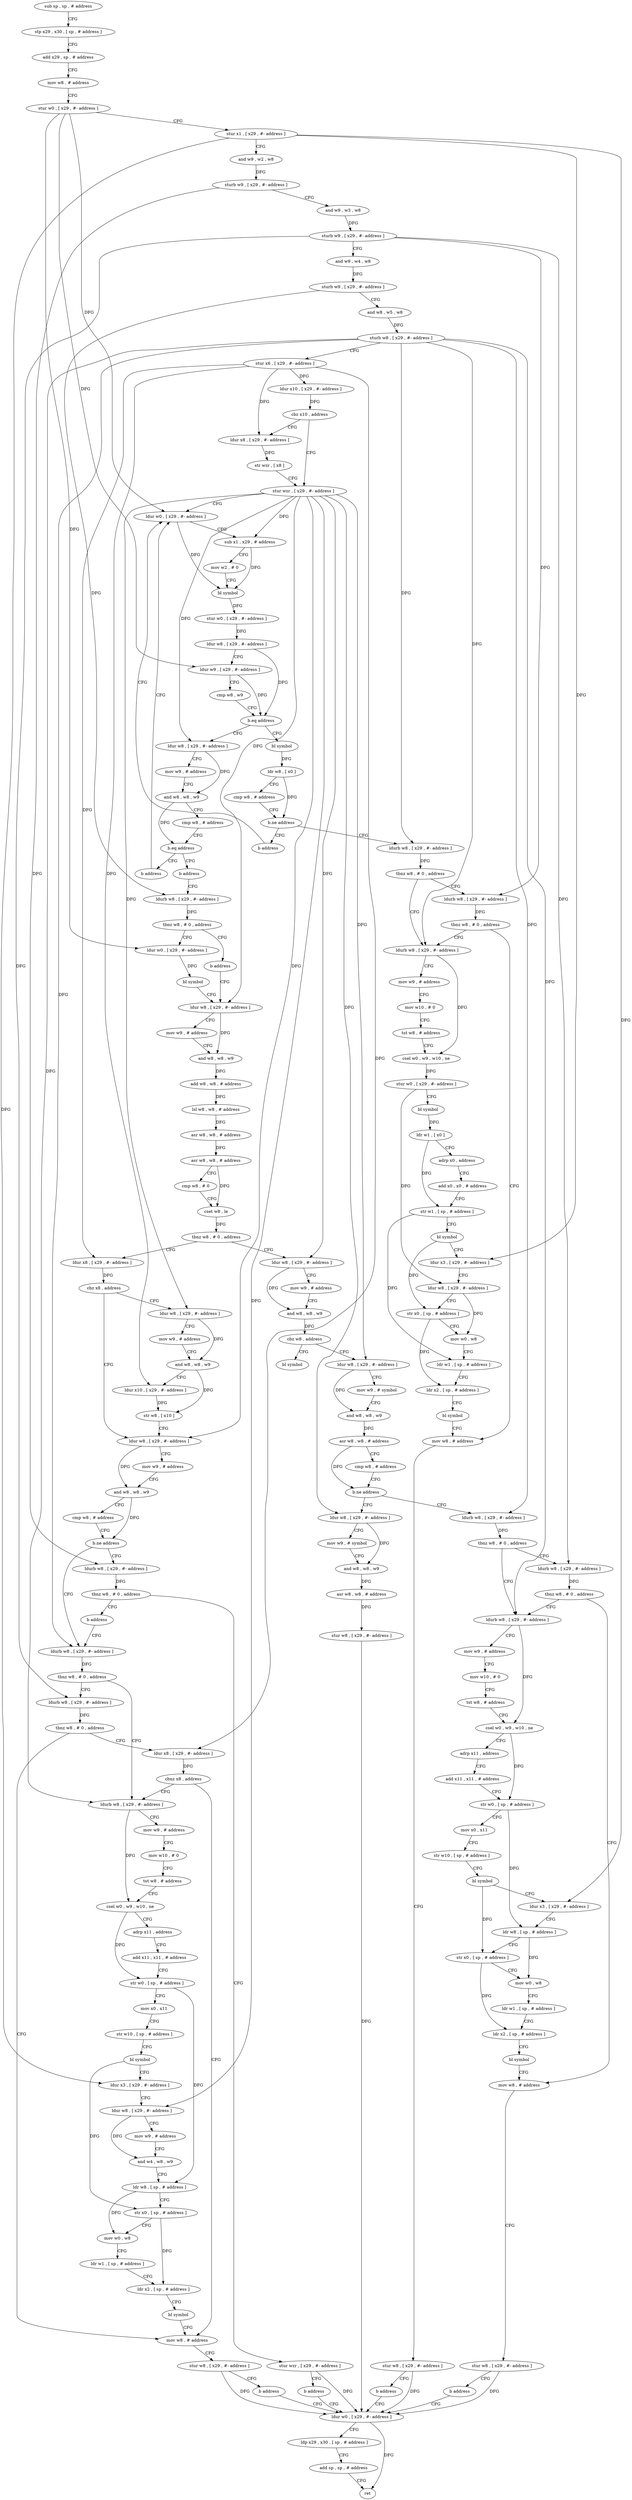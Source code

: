 digraph "func" {
"480456" [label = "sub sp , sp , # address" ]
"480460" [label = "stp x29 , x30 , [ sp , # address ]" ]
"480464" [label = "add x29 , sp , # address" ]
"480468" [label = "mov w8 , # address" ]
"480472" [label = "stur w0 , [ x29 , #- address ]" ]
"480476" [label = "stur x1 , [ x29 , #- address ]" ]
"480480" [label = "and w9 , w2 , w8" ]
"480484" [label = "sturb w9 , [ x29 , #- address ]" ]
"480488" [label = "and w9 , w3 , w8" ]
"480492" [label = "sturb w9 , [ x29 , #- address ]" ]
"480496" [label = "and w9 , w4 , w8" ]
"480500" [label = "sturb w9 , [ x29 , #- address ]" ]
"480504" [label = "and w8 , w5 , w8" ]
"480508" [label = "sturb w8 , [ x29 , #- address ]" ]
"480512" [label = "stur x6 , [ x29 , #- address ]" ]
"480516" [label = "ldur x10 , [ x29 , #- address ]" ]
"480520" [label = "cbz x10 , address" ]
"480532" [label = "stur wzr , [ x29 , #- address ]" ]
"480524" [label = "ldur x8 , [ x29 , #- address ]" ]
"480536" [label = "ldur w0 , [ x29 , #- address ]" ]
"480528" [label = "str wzr , [ x8 ]" ]
"480696" [label = "ldur w8 , [ x29 , #- address ]" ]
"480700" [label = "mov w9 , # address" ]
"480704" [label = "and w8 , w8 , w9" ]
"480708" [label = "cmp w8 , # address" ]
"480712" [label = "b.eq address" ]
"480720" [label = "b address" ]
"480716" [label = "b address" ]
"480572" [label = "bl symbol" ]
"480576" [label = "ldr w8 , [ x0 ]" ]
"480580" [label = "cmp w8 , # address" ]
"480584" [label = "b.ne address" ]
"480592" [label = "ldurb w8 , [ x29 , #- address ]" ]
"480588" [label = "b address" ]
"480724" [label = "ldurb w8 , [ x29 , #- address ]" ]
"480596" [label = "tbnz w8 , # 0 , address" ]
"480608" [label = "ldurb w8 , [ x29 , #- address ]" ]
"480600" [label = "ldurb w8 , [ x29 , #- address ]" ]
"480540" [label = "sub x1 , x29 , # address" ]
"480544" [label = "mov w2 , # 0" ]
"480548" [label = "bl symbol" ]
"480552" [label = "stur w0 , [ x29 , #- address ]" ]
"480556" [label = "ldur w8 , [ x29 , #- address ]" ]
"480560" [label = "ldur w9 , [ x29 , #- address ]" ]
"480564" [label = "cmp w8 , w9" ]
"480568" [label = "b.eq address" ]
"480728" [label = "tbnz w8 , # 0 , address" ]
"480736" [label = "ldur w0 , [ x29 , #- address ]" ]
"480732" [label = "b address" ]
"480612" [label = "mov w9 , # address" ]
"480616" [label = "mov w10 , # 0" ]
"480620" [label = "tst w8 , # address" ]
"480624" [label = "csel w0 , w9 , w10 , ne" ]
"480628" [label = "stur w0 , [ x29 , #- address ]" ]
"480632" [label = "bl symbol" ]
"480636" [label = "ldr w1 , [ x0 ]" ]
"480640" [label = "adrp x0 , address" ]
"480644" [label = "add x0 , x0 , # address" ]
"480648" [label = "str w1 , [ sp , # address ]" ]
"480652" [label = "bl symbol" ]
"480656" [label = "ldur x3 , [ x29 , #- address ]" ]
"480660" [label = "ldur w8 , [ x29 , #- address ]" ]
"480664" [label = "str x0 , [ sp , # address ]" ]
"480668" [label = "mov w0 , w8" ]
"480672" [label = "ldr w1 , [ sp , # address ]" ]
"480676" [label = "ldr x2 , [ sp , # address ]" ]
"480680" [label = "bl symbol" ]
"480684" [label = "mov w8 , # address" ]
"480604" [label = "tbnz w8 , # 0 , address" ]
"480740" [label = "bl symbol" ]
"480744" [label = "ldur w8 , [ x29 , #- address ]" ]
"481136" [label = "ldur w0 , [ x29 , #- address ]" ]
"481140" [label = "ldp x29 , x30 , [ sp , # address ]" ]
"481144" [label = "add sp , sp , # address" ]
"481148" [label = "ret" ]
"480688" [label = "stur w8 , [ x29 , #- address ]" ]
"480692" [label = "b address" ]
"480972" [label = "ldur w8 , [ x29 , #- address ]" ]
"480976" [label = "mov w9 , # address" ]
"480980" [label = "and w8 , w8 , w9" ]
"480984" [label = "cbz w8 , address" ]
"480992" [label = "ldur w8 , [ x29 , #- address ]" ]
"480988" [label = "bl symbol" ]
"480784" [label = "ldur x8 , [ x29 , #- address ]" ]
"480788" [label = "cbz x8 , address" ]
"480812" [label = "ldur w8 , [ x29 , #- address ]" ]
"480792" [label = "ldur w8 , [ x29 , #- address ]" ]
"480748" [label = "mov w9 , # address" ]
"480752" [label = "and w8 , w8 , w9" ]
"480756" [label = "add w8 , w8 , # address" ]
"480760" [label = "lsl w8 , w8 , # address" ]
"480764" [label = "asr w8 , w8 , # address" ]
"480768" [label = "asr w8 , w8 , # address" ]
"480772" [label = "cmp w8 , # 0" ]
"480776" [label = "cset w8 , le" ]
"480780" [label = "tbnz w8 , # 0 , address" ]
"480996" [label = "mov w9 , # symbol" ]
"481000" [label = "and w8 , w8 , w9" ]
"481004" [label = "asr w8 , w8 , # address" ]
"481008" [label = "cmp w8 , # address" ]
"481012" [label = "b.ne address" ]
"481116" [label = "ldur w8 , [ x29 , #- address ]" ]
"481016" [label = "ldurb w8 , [ x29 , #- address ]" ]
"480816" [label = "mov w9 , # address" ]
"480820" [label = "and w8 , w8 , w9" ]
"480824" [label = "cmp w8 , # address" ]
"480828" [label = "b.ne address" ]
"480852" [label = "ldurb w8 , [ x29 , #- address ]" ]
"480832" [label = "ldurb w8 , [ x29 , #- address ]" ]
"480796" [label = "mov w9 , # address" ]
"480800" [label = "and w8 , w8 , w9" ]
"480804" [label = "ldur x10 , [ x29 , #- address ]" ]
"480808" [label = "str w8 , [ x10 ]" ]
"481120" [label = "mov w9 , # symbol" ]
"481124" [label = "and w8 , w8 , w9" ]
"481128" [label = "asr w8 , w8 , # address" ]
"481132" [label = "stur w8 , [ x29 , #- address ]" ]
"481020" [label = "tbnz w8 , # 0 , address" ]
"481032" [label = "ldurb w8 , [ x29 , #- address ]" ]
"481024" [label = "ldurb w8 , [ x29 , #- address ]" ]
"480856" [label = "tbnz w8 , # 0 , address" ]
"480876" [label = "ldurb w8 , [ x29 , #- address ]" ]
"480860" [label = "ldurb w8 , [ x29 , #- address ]" ]
"480836" [label = "tbnz w8 , # 0 , address" ]
"480844" [label = "stur wzr , [ x29 , #- address ]" ]
"480840" [label = "b address" ]
"481036" [label = "mov w9 , # address" ]
"481040" [label = "mov w10 , # 0" ]
"481044" [label = "tst w8 , # address" ]
"481048" [label = "csel w0 , w9 , w10 , ne" ]
"481052" [label = "adrp x11 , address" ]
"481056" [label = "add x11 , x11 , # address" ]
"481060" [label = "str w0 , [ sp , # address ]" ]
"481064" [label = "mov x0 , x11" ]
"481068" [label = "str w10 , [ sp , # address ]" ]
"481072" [label = "bl symbol" ]
"481076" [label = "ldur x3 , [ x29 , #- address ]" ]
"481080" [label = "ldr w8 , [ sp , # address ]" ]
"481084" [label = "str x0 , [ sp , # address ]" ]
"481088" [label = "mov w0 , w8" ]
"481092" [label = "ldr w1 , [ sp , # address ]" ]
"481096" [label = "ldr x2 , [ sp , # address ]" ]
"481100" [label = "bl symbol" ]
"481104" [label = "mov w8 , # address" ]
"481028" [label = "tbnz w8 , # 0 , address" ]
"480880" [label = "mov w9 , # address" ]
"480884" [label = "mov w10 , # 0" ]
"480888" [label = "tst w8 , # address" ]
"480892" [label = "csel w0 , w9 , w10 , ne" ]
"480896" [label = "adrp x11 , address" ]
"480900" [label = "add x11 , x11 , # address" ]
"480904" [label = "str w0 , [ sp , # address ]" ]
"480908" [label = "mov x0 , x11" ]
"480912" [label = "str w10 , [ sp , # address ]" ]
"480916" [label = "bl symbol" ]
"480920" [label = "ldur x3 , [ x29 , #- address ]" ]
"480924" [label = "ldur w8 , [ x29 , #- address ]" ]
"480928" [label = "mov w9 , # address" ]
"480932" [label = "and w4 , w8 , w9" ]
"480936" [label = "ldr w8 , [ sp , # address ]" ]
"480940" [label = "str x0 , [ sp , # address ]" ]
"480944" [label = "mov w0 , w8" ]
"480948" [label = "ldr w1 , [ sp , # address ]" ]
"480952" [label = "ldr x2 , [ sp , # address ]" ]
"480956" [label = "bl symbol" ]
"480960" [label = "mov w8 , # address" ]
"480864" [label = "tbnz w8 , # 0 , address" ]
"480868" [label = "ldur x8 , [ x29 , #- address ]" ]
"480848" [label = "b address" ]
"481108" [label = "stur w8 , [ x29 , #- address ]" ]
"481112" [label = "b address" ]
"480964" [label = "stur w8 , [ x29 , #- address ]" ]
"480968" [label = "b address" ]
"480872" [label = "cbnz x8 , address" ]
"480456" -> "480460" [ label = "CFG" ]
"480460" -> "480464" [ label = "CFG" ]
"480464" -> "480468" [ label = "CFG" ]
"480468" -> "480472" [ label = "CFG" ]
"480472" -> "480476" [ label = "CFG" ]
"480472" -> "480536" [ label = "DFG" ]
"480472" -> "480560" [ label = "DFG" ]
"480472" -> "480736" [ label = "DFG" ]
"480476" -> "480480" [ label = "CFG" ]
"480476" -> "480656" [ label = "DFG" ]
"480476" -> "481076" [ label = "DFG" ]
"480476" -> "480920" [ label = "DFG" ]
"480480" -> "480484" [ label = "DFG" ]
"480484" -> "480488" [ label = "CFG" ]
"480484" -> "480832" [ label = "DFG" ]
"480488" -> "480492" [ label = "DFG" ]
"480492" -> "480496" [ label = "CFG" ]
"480492" -> "480600" [ label = "DFG" ]
"480492" -> "481024" [ label = "DFG" ]
"480492" -> "480860" [ label = "DFG" ]
"480496" -> "480500" [ label = "DFG" ]
"480500" -> "480504" [ label = "CFG" ]
"480500" -> "480724" [ label = "DFG" ]
"480504" -> "480508" [ label = "DFG" ]
"480508" -> "480512" [ label = "CFG" ]
"480508" -> "480592" [ label = "DFG" ]
"480508" -> "480608" [ label = "DFG" ]
"480508" -> "481016" [ label = "DFG" ]
"480508" -> "480852" [ label = "DFG" ]
"480508" -> "481032" [ label = "DFG" ]
"480508" -> "480876" [ label = "DFG" ]
"480512" -> "480516" [ label = "DFG" ]
"480512" -> "480524" [ label = "DFG" ]
"480512" -> "480784" [ label = "DFG" ]
"480512" -> "480804" [ label = "DFG" ]
"480512" -> "480868" [ label = "DFG" ]
"480516" -> "480520" [ label = "DFG" ]
"480520" -> "480532" [ label = "CFG" ]
"480520" -> "480524" [ label = "CFG" ]
"480532" -> "480536" [ label = "CFG" ]
"480532" -> "480696" [ label = "DFG" ]
"480532" -> "480744" [ label = "DFG" ]
"480532" -> "480972" [ label = "DFG" ]
"480532" -> "480992" [ label = "DFG" ]
"480532" -> "480812" [ label = "DFG" ]
"480532" -> "480792" [ label = "DFG" ]
"480532" -> "481116" [ label = "DFG" ]
"480532" -> "480924" [ label = "DFG" ]
"480532" -> "480540" [ label = "DFG" ]
"480524" -> "480528" [ label = "DFG" ]
"480536" -> "480540" [ label = "CFG" ]
"480536" -> "480548" [ label = "DFG" ]
"480528" -> "480532" [ label = "CFG" ]
"480696" -> "480700" [ label = "CFG" ]
"480696" -> "480704" [ label = "DFG" ]
"480700" -> "480704" [ label = "CFG" ]
"480704" -> "480708" [ label = "CFG" ]
"480704" -> "480712" [ label = "DFG" ]
"480708" -> "480712" [ label = "CFG" ]
"480712" -> "480720" [ label = "CFG" ]
"480712" -> "480716" [ label = "CFG" ]
"480720" -> "480536" [ label = "CFG" ]
"480716" -> "480724" [ label = "CFG" ]
"480572" -> "480576" [ label = "DFG" ]
"480576" -> "480580" [ label = "CFG" ]
"480576" -> "480584" [ label = "DFG" ]
"480580" -> "480584" [ label = "CFG" ]
"480584" -> "480592" [ label = "CFG" ]
"480584" -> "480588" [ label = "CFG" ]
"480592" -> "480596" [ label = "DFG" ]
"480588" -> "480536" [ label = "CFG" ]
"480724" -> "480728" [ label = "DFG" ]
"480596" -> "480608" [ label = "CFG" ]
"480596" -> "480600" [ label = "CFG" ]
"480608" -> "480612" [ label = "CFG" ]
"480608" -> "480624" [ label = "DFG" ]
"480600" -> "480604" [ label = "DFG" ]
"480540" -> "480544" [ label = "CFG" ]
"480540" -> "480548" [ label = "DFG" ]
"480544" -> "480548" [ label = "CFG" ]
"480548" -> "480552" [ label = "DFG" ]
"480552" -> "480556" [ label = "DFG" ]
"480556" -> "480560" [ label = "CFG" ]
"480556" -> "480568" [ label = "DFG" ]
"480560" -> "480564" [ label = "CFG" ]
"480560" -> "480568" [ label = "DFG" ]
"480564" -> "480568" [ label = "CFG" ]
"480568" -> "480696" [ label = "CFG" ]
"480568" -> "480572" [ label = "CFG" ]
"480728" -> "480736" [ label = "CFG" ]
"480728" -> "480732" [ label = "CFG" ]
"480736" -> "480740" [ label = "DFG" ]
"480732" -> "480744" [ label = "CFG" ]
"480612" -> "480616" [ label = "CFG" ]
"480616" -> "480620" [ label = "CFG" ]
"480620" -> "480624" [ label = "CFG" ]
"480624" -> "480628" [ label = "DFG" ]
"480628" -> "480632" [ label = "CFG" ]
"480628" -> "480660" [ label = "DFG" ]
"480632" -> "480636" [ label = "DFG" ]
"480636" -> "480640" [ label = "CFG" ]
"480636" -> "480648" [ label = "DFG" ]
"480640" -> "480644" [ label = "CFG" ]
"480644" -> "480648" [ label = "CFG" ]
"480648" -> "480652" [ label = "CFG" ]
"480648" -> "480672" [ label = "DFG" ]
"480652" -> "480656" [ label = "CFG" ]
"480652" -> "480664" [ label = "DFG" ]
"480656" -> "480660" [ label = "CFG" ]
"480660" -> "480664" [ label = "CFG" ]
"480660" -> "480668" [ label = "DFG" ]
"480664" -> "480668" [ label = "CFG" ]
"480664" -> "480676" [ label = "DFG" ]
"480668" -> "480672" [ label = "CFG" ]
"480672" -> "480676" [ label = "CFG" ]
"480676" -> "480680" [ label = "CFG" ]
"480680" -> "480684" [ label = "CFG" ]
"480684" -> "480688" [ label = "CFG" ]
"480604" -> "480684" [ label = "CFG" ]
"480604" -> "480608" [ label = "CFG" ]
"480740" -> "480744" [ label = "CFG" ]
"480744" -> "480748" [ label = "CFG" ]
"480744" -> "480752" [ label = "DFG" ]
"481136" -> "481140" [ label = "CFG" ]
"481136" -> "481148" [ label = "DFG" ]
"481140" -> "481144" [ label = "CFG" ]
"481144" -> "481148" [ label = "CFG" ]
"480688" -> "480692" [ label = "CFG" ]
"480688" -> "481136" [ label = "DFG" ]
"480692" -> "481136" [ label = "CFG" ]
"480972" -> "480976" [ label = "CFG" ]
"480972" -> "480980" [ label = "DFG" ]
"480976" -> "480980" [ label = "CFG" ]
"480980" -> "480984" [ label = "DFG" ]
"480984" -> "480992" [ label = "CFG" ]
"480984" -> "480988" [ label = "CFG" ]
"480992" -> "480996" [ label = "CFG" ]
"480992" -> "481000" [ label = "DFG" ]
"480784" -> "480788" [ label = "DFG" ]
"480788" -> "480812" [ label = "CFG" ]
"480788" -> "480792" [ label = "CFG" ]
"480812" -> "480816" [ label = "CFG" ]
"480812" -> "480820" [ label = "DFG" ]
"480792" -> "480796" [ label = "CFG" ]
"480792" -> "480800" [ label = "DFG" ]
"480748" -> "480752" [ label = "CFG" ]
"480752" -> "480756" [ label = "DFG" ]
"480756" -> "480760" [ label = "DFG" ]
"480760" -> "480764" [ label = "DFG" ]
"480764" -> "480768" [ label = "DFG" ]
"480768" -> "480772" [ label = "CFG" ]
"480768" -> "480776" [ label = "DFG" ]
"480772" -> "480776" [ label = "CFG" ]
"480776" -> "480780" [ label = "DFG" ]
"480780" -> "480972" [ label = "CFG" ]
"480780" -> "480784" [ label = "CFG" ]
"480996" -> "481000" [ label = "CFG" ]
"481000" -> "481004" [ label = "DFG" ]
"481004" -> "481008" [ label = "CFG" ]
"481004" -> "481012" [ label = "DFG" ]
"481008" -> "481012" [ label = "CFG" ]
"481012" -> "481116" [ label = "CFG" ]
"481012" -> "481016" [ label = "CFG" ]
"481116" -> "481120" [ label = "CFG" ]
"481116" -> "481124" [ label = "DFG" ]
"481016" -> "481020" [ label = "DFG" ]
"480816" -> "480820" [ label = "CFG" ]
"480820" -> "480824" [ label = "CFG" ]
"480820" -> "480828" [ label = "DFG" ]
"480824" -> "480828" [ label = "CFG" ]
"480828" -> "480852" [ label = "CFG" ]
"480828" -> "480832" [ label = "CFG" ]
"480852" -> "480856" [ label = "DFG" ]
"480832" -> "480836" [ label = "DFG" ]
"480796" -> "480800" [ label = "CFG" ]
"480800" -> "480804" [ label = "CFG" ]
"480800" -> "480808" [ label = "DFG" ]
"480804" -> "480808" [ label = "DFG" ]
"480808" -> "480812" [ label = "CFG" ]
"481120" -> "481124" [ label = "CFG" ]
"481124" -> "481128" [ label = "DFG" ]
"481128" -> "481132" [ label = "DFG" ]
"481132" -> "481136" [ label = "DFG" ]
"481020" -> "481032" [ label = "CFG" ]
"481020" -> "481024" [ label = "CFG" ]
"481032" -> "481036" [ label = "CFG" ]
"481032" -> "481048" [ label = "DFG" ]
"481024" -> "481028" [ label = "DFG" ]
"480856" -> "480876" [ label = "CFG" ]
"480856" -> "480860" [ label = "CFG" ]
"480876" -> "480880" [ label = "CFG" ]
"480876" -> "480892" [ label = "DFG" ]
"480860" -> "480864" [ label = "DFG" ]
"480836" -> "480844" [ label = "CFG" ]
"480836" -> "480840" [ label = "CFG" ]
"480844" -> "480848" [ label = "CFG" ]
"480844" -> "481136" [ label = "DFG" ]
"480840" -> "480852" [ label = "CFG" ]
"481036" -> "481040" [ label = "CFG" ]
"481040" -> "481044" [ label = "CFG" ]
"481044" -> "481048" [ label = "CFG" ]
"481048" -> "481052" [ label = "CFG" ]
"481048" -> "481060" [ label = "DFG" ]
"481052" -> "481056" [ label = "CFG" ]
"481056" -> "481060" [ label = "CFG" ]
"481060" -> "481064" [ label = "CFG" ]
"481060" -> "481080" [ label = "DFG" ]
"481064" -> "481068" [ label = "CFG" ]
"481068" -> "481072" [ label = "CFG" ]
"481072" -> "481076" [ label = "CFG" ]
"481072" -> "481084" [ label = "DFG" ]
"481076" -> "481080" [ label = "CFG" ]
"481080" -> "481084" [ label = "CFG" ]
"481080" -> "481088" [ label = "DFG" ]
"481084" -> "481088" [ label = "CFG" ]
"481084" -> "481096" [ label = "DFG" ]
"481088" -> "481092" [ label = "CFG" ]
"481092" -> "481096" [ label = "CFG" ]
"481096" -> "481100" [ label = "CFG" ]
"481100" -> "481104" [ label = "CFG" ]
"481104" -> "481108" [ label = "CFG" ]
"481028" -> "481104" [ label = "CFG" ]
"481028" -> "481032" [ label = "CFG" ]
"480880" -> "480884" [ label = "CFG" ]
"480884" -> "480888" [ label = "CFG" ]
"480888" -> "480892" [ label = "CFG" ]
"480892" -> "480896" [ label = "CFG" ]
"480892" -> "480904" [ label = "DFG" ]
"480896" -> "480900" [ label = "CFG" ]
"480900" -> "480904" [ label = "CFG" ]
"480904" -> "480908" [ label = "CFG" ]
"480904" -> "480936" [ label = "DFG" ]
"480908" -> "480912" [ label = "CFG" ]
"480912" -> "480916" [ label = "CFG" ]
"480916" -> "480920" [ label = "CFG" ]
"480916" -> "480940" [ label = "DFG" ]
"480920" -> "480924" [ label = "CFG" ]
"480924" -> "480928" [ label = "CFG" ]
"480924" -> "480932" [ label = "DFG" ]
"480928" -> "480932" [ label = "CFG" ]
"480932" -> "480936" [ label = "CFG" ]
"480936" -> "480940" [ label = "CFG" ]
"480936" -> "480944" [ label = "DFG" ]
"480940" -> "480944" [ label = "CFG" ]
"480940" -> "480952" [ label = "DFG" ]
"480944" -> "480948" [ label = "CFG" ]
"480948" -> "480952" [ label = "CFG" ]
"480952" -> "480956" [ label = "CFG" ]
"480956" -> "480960" [ label = "CFG" ]
"480960" -> "480964" [ label = "CFG" ]
"480864" -> "480960" [ label = "CFG" ]
"480864" -> "480868" [ label = "CFG" ]
"480868" -> "480872" [ label = "DFG" ]
"480848" -> "481136" [ label = "CFG" ]
"481108" -> "481112" [ label = "CFG" ]
"481108" -> "481136" [ label = "DFG" ]
"481112" -> "481136" [ label = "CFG" ]
"480964" -> "480968" [ label = "CFG" ]
"480964" -> "481136" [ label = "DFG" ]
"480968" -> "481136" [ label = "CFG" ]
"480872" -> "480960" [ label = "CFG" ]
"480872" -> "480876" [ label = "CFG" ]
}

